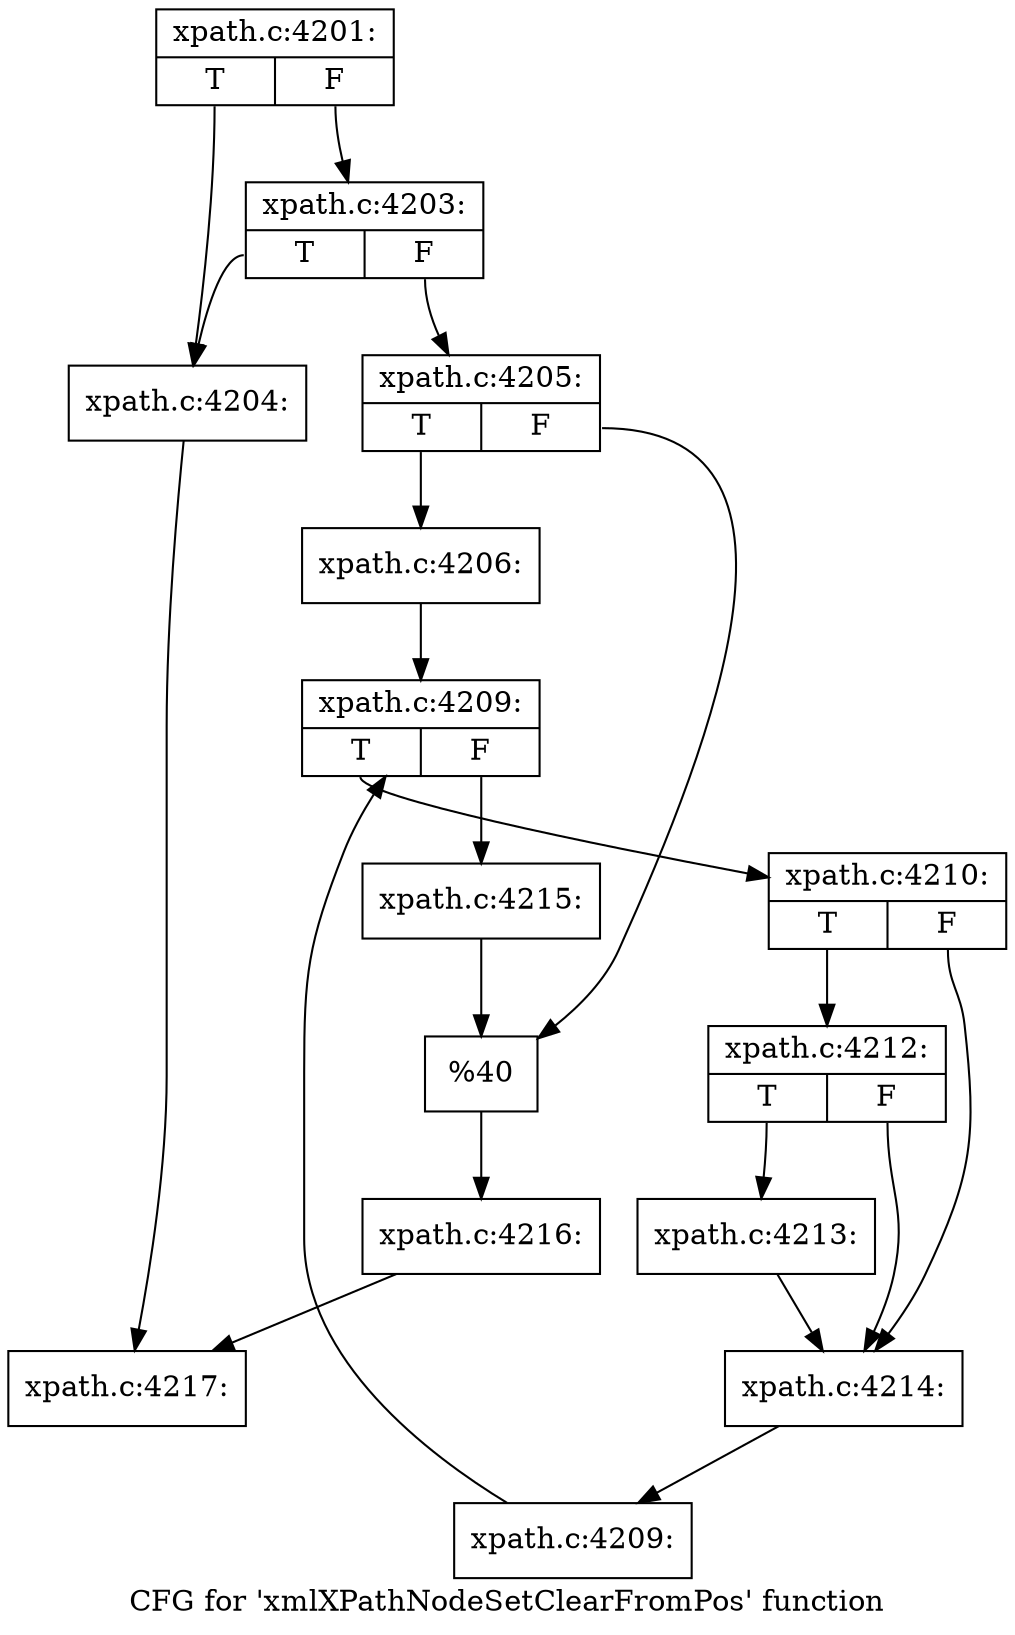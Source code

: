 digraph "CFG for 'xmlXPathNodeSetClearFromPos' function" {
	label="CFG for 'xmlXPathNodeSetClearFromPos' function";

	Node0x55e6b2dc9560 [shape=record,label="{xpath.c:4201:|{<s0>T|<s1>F}}"];
	Node0x55e6b2dc9560:s0 -> Node0x55e6b2dcb790;
	Node0x55e6b2dc9560:s1 -> Node0x55e6b2dcb880;
	Node0x55e6b2dcb880 [shape=record,label="{xpath.c:4203:|{<s0>T|<s1>F}}"];
	Node0x55e6b2dcb880:s0 -> Node0x55e6b2dcb790;
	Node0x55e6b2dcb880:s1 -> Node0x55e6b2dcb830;
	Node0x55e6b2dcb790 [shape=record,label="{xpath.c:4204:}"];
	Node0x55e6b2dcb790 -> Node0x55e6b2dc95b0;
	Node0x55e6b2dcb830 [shape=record,label="{xpath.c:4205:|{<s0>T|<s1>F}}"];
	Node0x55e6b2dcb830:s0 -> Node0x55e6b2dcbf20;
	Node0x55e6b2dcb830:s1 -> Node0x55e6b2dcbf70;
	Node0x55e6b2dcbf20 [shape=record,label="{xpath.c:4206:}"];
	Node0x55e6b2dcbf20 -> Node0x55e6b2dcc8f0;
	Node0x55e6b2dcc8f0 [shape=record,label="{xpath.c:4209:|{<s0>T|<s1>F}}"];
	Node0x55e6b2dcc8f0:s0 -> Node0x55e6b2dccbd0;
	Node0x55e6b2dcc8f0:s1 -> Node0x55e6b2dcc6f0;
	Node0x55e6b2dccbd0 [shape=record,label="{xpath.c:4210:|{<s0>T|<s1>F}}"];
	Node0x55e6b2dccbd0:s0 -> Node0x55e6b2dcd3a0;
	Node0x55e6b2dccbd0:s1 -> Node0x55e6b2dcd350;
	Node0x55e6b2dcd3a0 [shape=record,label="{xpath.c:4212:|{<s0>T|<s1>F}}"];
	Node0x55e6b2dcd3a0:s0 -> Node0x55e6b2dcd300;
	Node0x55e6b2dcd3a0:s1 -> Node0x55e6b2dcd350;
	Node0x55e6b2dcd300 [shape=record,label="{xpath.c:4213:}"];
	Node0x55e6b2dcd300 -> Node0x55e6b2dcd350;
	Node0x55e6b2dcd350 [shape=record,label="{xpath.c:4214:}"];
	Node0x55e6b2dcd350 -> Node0x55e6b2dccb40;
	Node0x55e6b2dccb40 [shape=record,label="{xpath.c:4209:}"];
	Node0x55e6b2dccb40 -> Node0x55e6b2dcc8f0;
	Node0x55e6b2dcc6f0 [shape=record,label="{xpath.c:4215:}"];
	Node0x55e6b2dcc6f0 -> Node0x55e6b2dcbf70;
	Node0x55e6b2dcbf70 [shape=record,label="{%40}"];
	Node0x55e6b2dcbf70 -> Node0x55e6b2dcb7e0;
	Node0x55e6b2dcb7e0 [shape=record,label="{xpath.c:4216:}"];
	Node0x55e6b2dcb7e0 -> Node0x55e6b2dc95b0;
	Node0x55e6b2dc95b0 [shape=record,label="{xpath.c:4217:}"];
}
